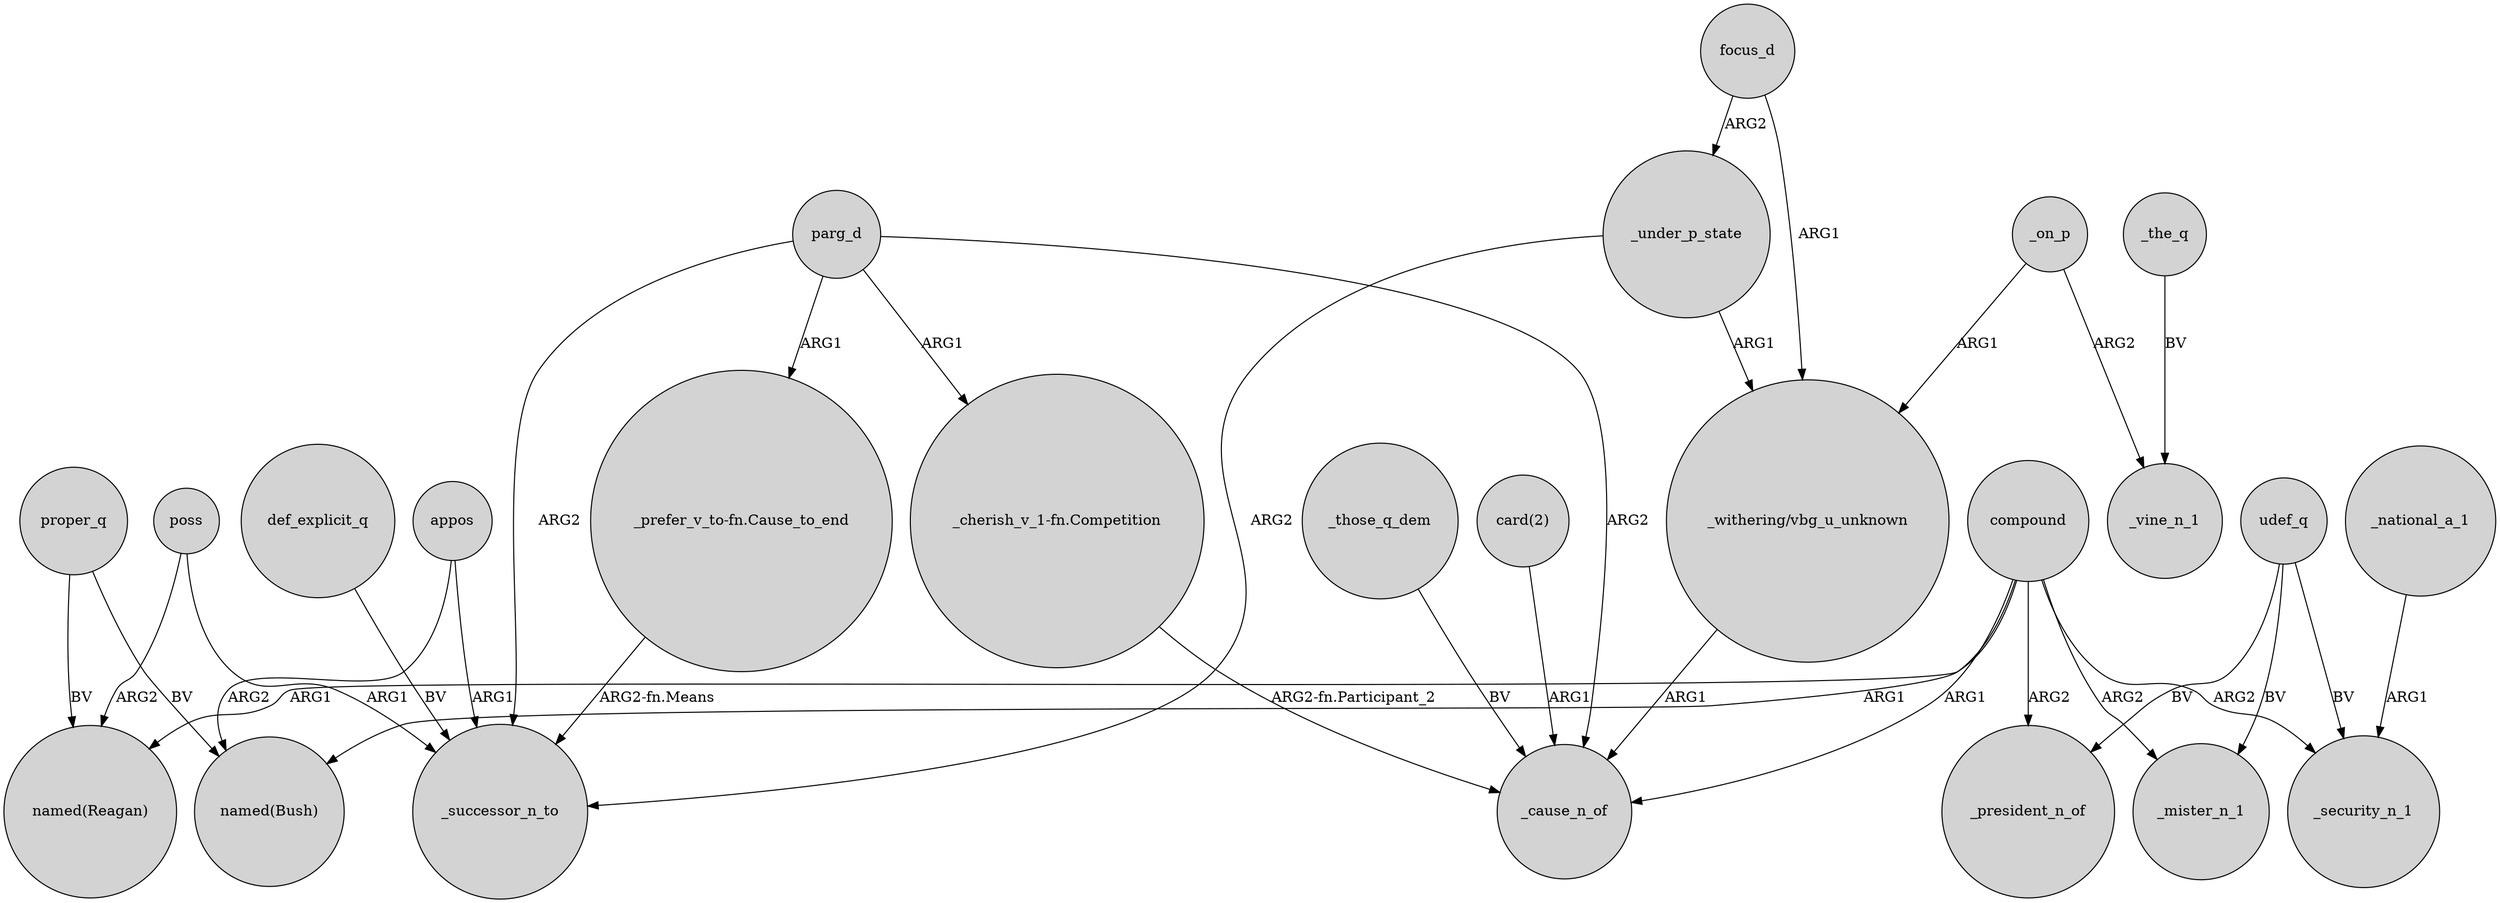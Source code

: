 digraph {
	node [shape=circle style=filled]
	compound -> "named(Reagan)" [label=ARG1]
	_under_p_state -> _successor_n_to [label=ARG2]
	compound -> _mister_n_1 [label=ARG2]
	compound -> _president_n_of [label=ARG2]
	def_explicit_q -> _successor_n_to [label=BV]
	compound -> "named(Bush)" [label=ARG1]
	compound -> _cause_n_of [label=ARG1]
	"_cherish_v_1-fn.Competition" -> _cause_n_of [label="ARG2-fn.Participant_2"]
	proper_q -> "named(Reagan)" [label=BV]
	parg_d -> _successor_n_to [label=ARG2]
	udef_q -> _security_n_1 [label=BV]
	udef_q -> _mister_n_1 [label=BV]
	_under_p_state -> "_withering/vbg_u_unknown" [label=ARG1]
	proper_q -> "named(Bush)" [label=BV]
	_national_a_1 -> _security_n_1 [label=ARG1]
	parg_d -> _cause_n_of [label=ARG2]
	poss -> "named(Reagan)" [label=ARG2]
	appos -> _successor_n_to [label=ARG1]
	_those_q_dem -> _cause_n_of [label=BV]
	"_prefer_v_to-fn.Cause_to_end" -> _successor_n_to [label="ARG2-fn.Means"]
	parg_d -> "_prefer_v_to-fn.Cause_to_end" [label=ARG1]
	focus_d -> _under_p_state [label=ARG2]
	"card(2)" -> _cause_n_of [label=ARG1]
	parg_d -> "_cherish_v_1-fn.Competition" [label=ARG1]
	poss -> _successor_n_to [label=ARG1]
	appos -> "named(Bush)" [label=ARG2]
	compound -> _security_n_1 [label=ARG2]
	udef_q -> _president_n_of [label=BV]
	"_withering/vbg_u_unknown" -> _cause_n_of [label=ARG1]
	_the_q -> _vine_n_1 [label=BV]
	_on_p -> _vine_n_1 [label=ARG2]
	focus_d -> "_withering/vbg_u_unknown" [label=ARG1]
	_on_p -> "_withering/vbg_u_unknown" [label=ARG1]
}
